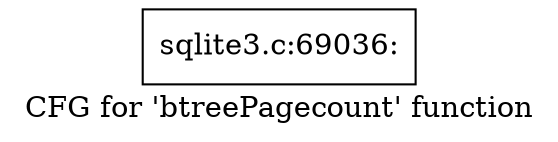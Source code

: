 digraph "CFG for 'btreePagecount' function" {
	label="CFG for 'btreePagecount' function";

	Node0x55c0f5986c50 [shape=record,label="{sqlite3.c:69036:}"];
}
